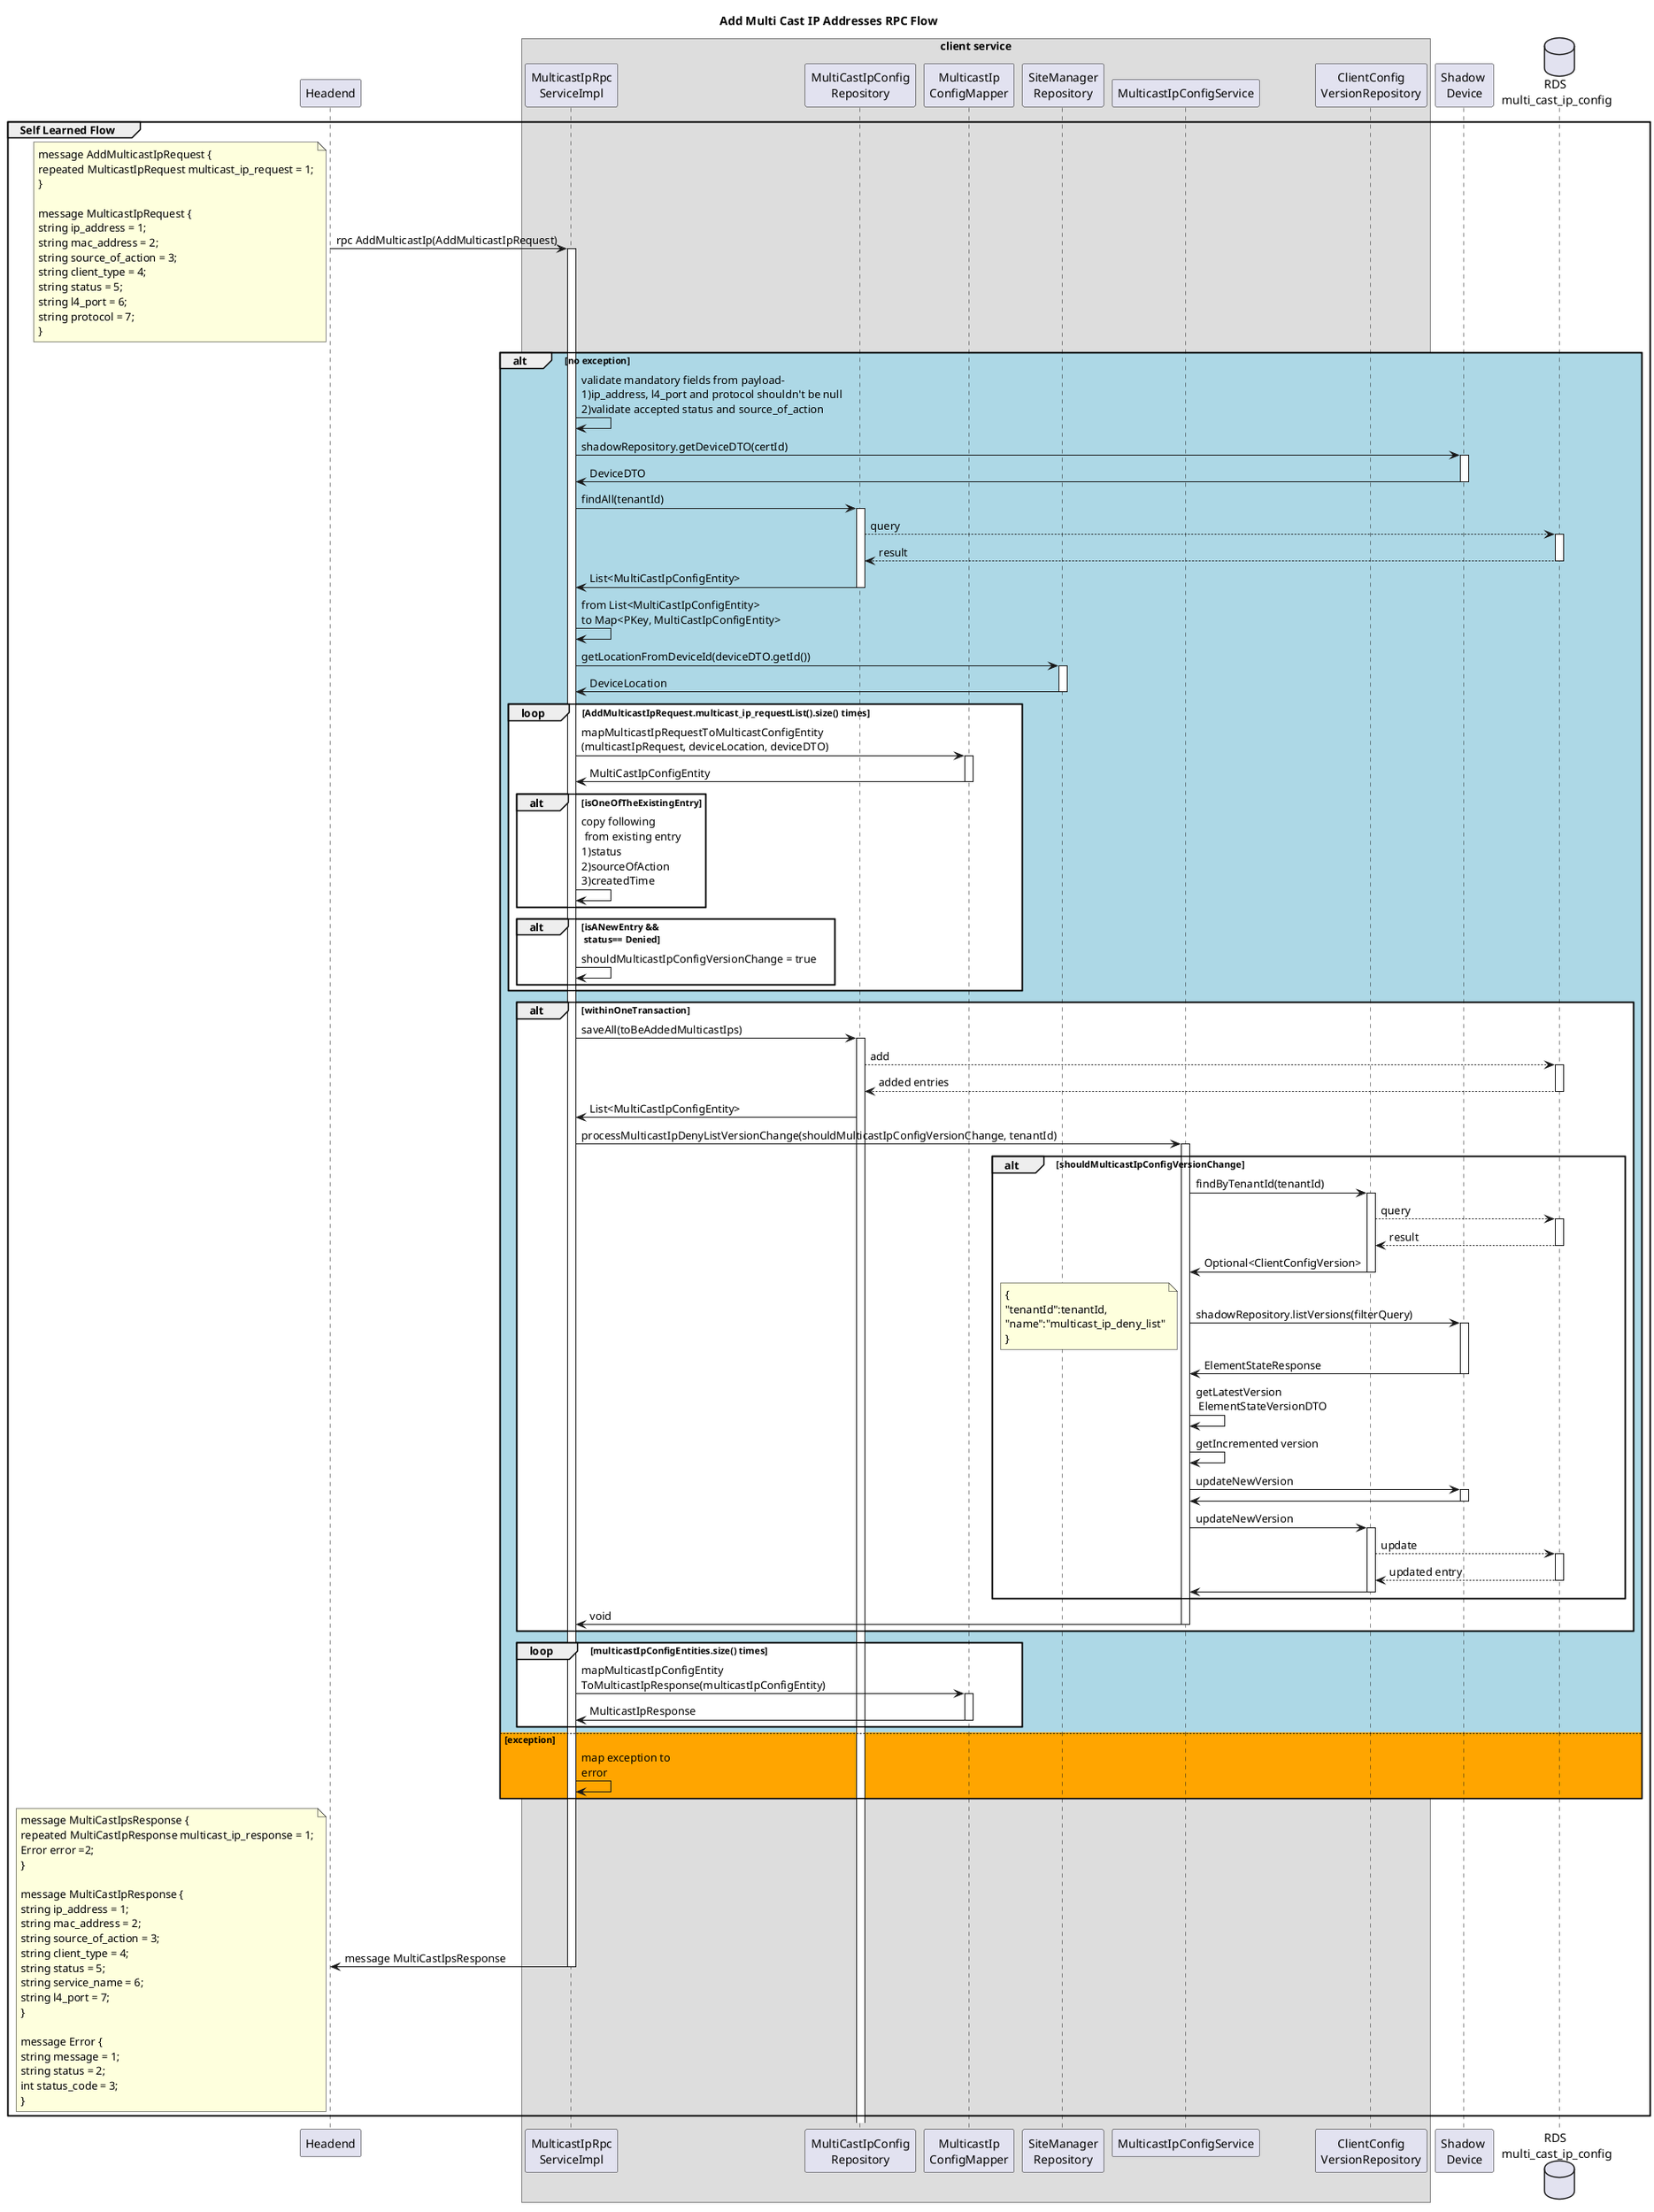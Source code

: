 @startuml

title Add Multi Cast IP Addresses RPC Flow

participant "Headend" as headend
box "client service"
participant "MulticastIpRpc\nServiceImpl" as mrsi
participant "MultiCastIpConfig\nRepository" as mcr
participant "MulticastIp\nConfigMapper" as mcm
participant "SiteManager\nRepository" as smr
participant "MulticastIpConfigService" as mcs
participant "ClientConfig\nVersionRepository" as cvr
end box
participant "Shadow \nDevice" as sd
database "RDS \nmulti_cast_ip_config" as table

group Self Learned Flow
	headend -> mrsi ++: rpc AddMulticastIp(AddMulticastIpRequest)
	note left: message AddMulticastIpRequest {\nrepeated MulticastIpRequest multicast_ip_request = 1;\n}\n\nmessage MulticastIpRequest {\nstring ip_address = 1;\nstring mac_address = 2;\nstring source_of_action = 3;\nstring client_type = 4;\nstring status = 5;\nstring l4_port = 6;\nstring protocol = 7;\n}
  alt #LightBlue no exception
    mrsi -> mrsi : validate mandatory fields from payload-\n1)ip_address, l4_port and protocol shouldn't be null\n2)validate accepted status and source_of_action
    mrsi -> sd ++: shadowRepository.getDeviceDTO(certId)
	  sd -> mrsi --: DeviceDTO
	  mrsi -> mcr ++: findAll(tenantId)
	  mcr --> table ++: query
	  table --> mcr --: result
	  mcr -> mrsi --: List<MultiCastIpConfigEntity>
	  mrsi -> mrsi : from List<MultiCastIpConfigEntity>\nto Map<PKey, MultiCastIpConfigEntity>
	  mrsi -> smr ++: getLocationFromDeviceId(deviceDTO.getId())
	  smr -> mrsi --: DeviceLocation
	    loop #White AddMulticastIpRequest.multicast_ip_requestList().size() times
        mrsi -> mcm ++: mapMulticastIpRequestToMulticastConfigEntity\n(multicastIpRequest, deviceLocation, deviceDTO)
        mcm -> mrsi --: MultiCastIpConfigEntity
        alt isOneOfTheExistingEntry
          mrsi -> mrsi : copy following\n from existing entry\n1)status\n2)sourceOfAction\n3)createdTime
        end
        alt isANewEntry &&\n status== Denied
          mrsi-> mrsi : shouldMulticastIpConfigVersionChange = true
        end
      end
      alt #White withinOneTransaction
      mrsi -> mcr ++:saveAll(toBeAddedMulticastIps)
      mcr --> table ++: add
      table --> mcr --: added entries
      mcr -> mrsi : List<MultiCastIpConfigEntity>
      mrsi -> mcs ++: processMulticastIpDenyListVersionChange(shouldMulticastIpConfigVersionChange, tenantId)
      alt shouldMulticastIpConfigVersionChange
      mcs -> cvr ++: findByTenantId(tenantId)
      cvr --> table ++: query
      table --> cvr --: result
      cvr -> mcs --: Optional<ClientConfigVersion>
      mcs -> sd ++: shadowRepository.listVersions(filterQuery)
      note left: {\n"tenantId":tenantId,\n"name":"multicast_ip_deny_list"\n}
      sd -> mcs --: ElementStateResponse
      mcs -> mcs : getLatestVersion\n ElementStateVersionDTO
      mcs -> mcs : getIncremented version
      mcs -> sd ++: updateNewVersion
      sd -> mcs --:
      mcs -> cvr ++: updateNewVersion
      cvr --> table ++: update
      table --> cvr --: updated entry
      cvr -> mcs --:
      end
      mcs -> mrsi --: void
      end
    loop #White multicastIpConfigEntities.size() times
    	    mrsi -> mcm ++: mapMulticastIpConfigEntity\nToMulticastIpResponse(multicastIpConfigEntity)
    	    mcm -> mrsi --: MulticastIpResponse
    end
  else #Orange exception
        mrsi -> mrsi : map exception to \nerror
  end
	mrsi -> headend --: message MultiCastIpsResponse
	note left: message MultiCastIpsResponse {\nrepeated MultiCastIpResponse multicast_ip_response = 1;\nError error =2;\n}\n\nmessage MultiCastIpResponse {\nstring ip_address = 1;\nstring mac_address = 2;\nstring source_of_action = 3;\nstring client_type = 4;\nstring status = 5;\nstring service_name = 6;\nstring l4_port = 7;\n}\n\nmessage Error {\nstring message = 1;\nstring status = 2;\nint status_code = 3;\n}
end

@enduml